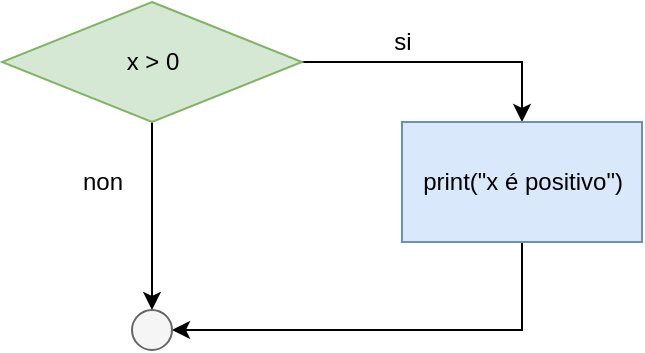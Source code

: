 <mxfile version="13.0.3" type="device"><diagram id="EiKd-wm3E8hcgmgRgqGS" name="Page-1"><mxGraphModel dx="1422" dy="783" grid="1" gridSize="10" guides="1" tooltips="1" connect="1" arrows="1" fold="1" page="1" pageScale="1" pageWidth="583" pageHeight="827" math="0" shadow="0"><root><mxCell id="0"/><mxCell id="1" parent="0"/><mxCell id="oiG6X2uc00GOfiikO8o1-10" style="edgeStyle=orthogonalEdgeStyle;rounded=0;orthogonalLoop=1;jettySize=auto;html=1;entryX=0.5;entryY=0;entryDx=0;entryDy=0;" parent="1" source="oiG6X2uc00GOfiikO8o1-1" target="oiG6X2uc00GOfiikO8o1-2" edge="1"><mxGeometry relative="1" as="geometry"/></mxCell><mxCell id="F3jFZIKYcVTr4EPlBDVv-2" style="edgeStyle=orthogonalEdgeStyle;rounded=0;orthogonalLoop=1;jettySize=auto;html=1;entryX=0.5;entryY=0;entryDx=0;entryDy=0;" edge="1" parent="1" source="oiG6X2uc00GOfiikO8o1-1" target="F3jFZIKYcVTr4EPlBDVv-1"><mxGeometry relative="1" as="geometry"/></mxCell><mxCell id="oiG6X2uc00GOfiikO8o1-1" value="" style="rhombus;whiteSpace=wrap;html=1;fillColor=#d5e8d4;strokeColor=#82b366;" parent="1" vertex="1"><mxGeometry x="120" y="240" width="150" height="60" as="geometry"/></mxCell><mxCell id="F3jFZIKYcVTr4EPlBDVv-3" style="edgeStyle=orthogonalEdgeStyle;rounded=0;orthogonalLoop=1;jettySize=auto;html=1;entryX=1;entryY=0.5;entryDx=0;entryDy=0;" edge="1" parent="1" source="oiG6X2uc00GOfiikO8o1-2" target="F3jFZIKYcVTr4EPlBDVv-1"><mxGeometry relative="1" as="geometry"><Array as="points"><mxPoint x="380" y="404"/></Array></mxGeometry></mxCell><mxCell id="oiG6X2uc00GOfiikO8o1-2" value="" style="rounded=0;whiteSpace=wrap;html=1;fillColor=#dae8fc;strokeColor=#6c8ebf;" parent="1" vertex="1"><mxGeometry x="320" y="300" width="120" height="60" as="geometry"/></mxCell><mxCell id="oiG6X2uc00GOfiikO8o1-7" value="x &amp;gt; 0" style="text;html=1;resizable=0;autosize=1;align=center;verticalAlign=middle;points=[];fillColor=none;strokeColor=none;rounded=0;" parent="1" vertex="1"><mxGeometry x="175" y="260" width="40" height="20" as="geometry"/></mxCell><mxCell id="oiG6X2uc00GOfiikO8o1-9" value="print(&quot;x é positivo&quot;)" style="text;html=1;resizable=0;autosize=1;align=center;verticalAlign=middle;points=[];fillColor=none;strokeColor=none;rounded=0;" parent="1" vertex="1"><mxGeometry x="320" y="320" width="120" height="20" as="geometry"/></mxCell><mxCell id="oiG6X2uc00GOfiikO8o1-13" value="si" style="text;html=1;resizable=0;autosize=1;align=center;verticalAlign=middle;points=[];fillColor=none;strokeColor=none;rounded=0;" parent="1" vertex="1"><mxGeometry x="310" y="250" width="20" height="20" as="geometry"/></mxCell><mxCell id="oiG6X2uc00GOfiikO8o1-14" value="non" style="text;html=1;resizable=0;autosize=1;align=center;verticalAlign=middle;points=[];fillColor=none;strokeColor=none;rounded=0;" parent="1" vertex="1"><mxGeometry x="150" y="320" width="40" height="20" as="geometry"/></mxCell><mxCell id="F3jFZIKYcVTr4EPlBDVv-1" value="" style="ellipse;whiteSpace=wrap;html=1;fillColor=#f5f5f5;strokeColor=#666666;fontColor=#333333;" vertex="1" parent="1"><mxGeometry x="185" y="394" width="20" height="20" as="geometry"/></mxCell></root></mxGraphModel></diagram></mxfile>
